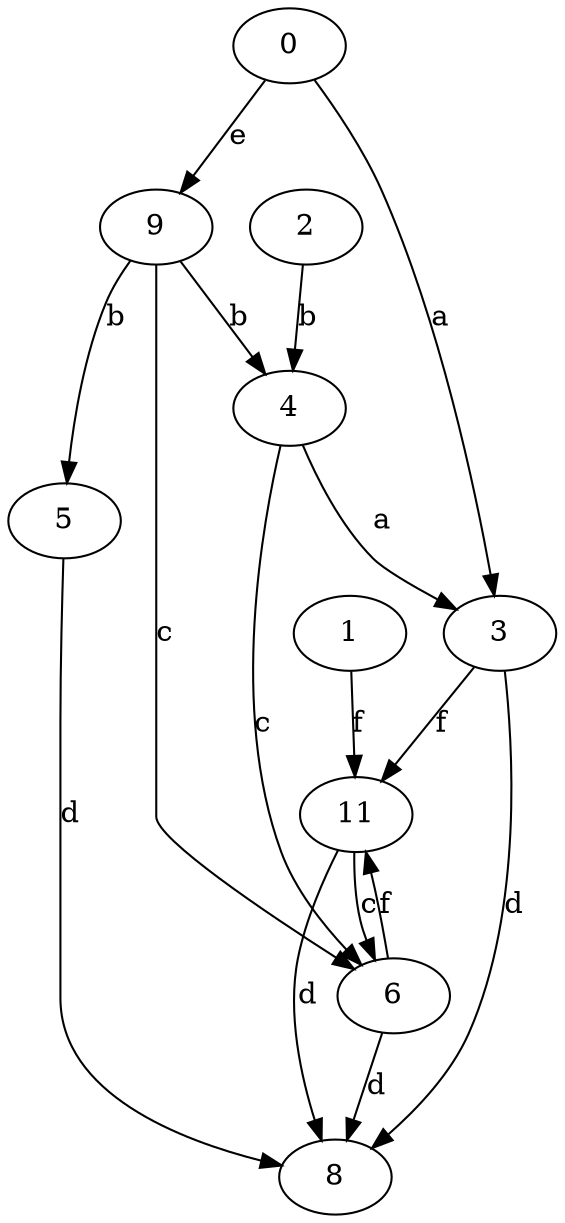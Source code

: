 strict digraph  {
1;
0;
2;
3;
4;
5;
6;
8;
9;
11;
1 -> 11  [label=f];
0 -> 3  [label=a];
0 -> 9  [label=e];
2 -> 4  [label=b];
3 -> 8  [label=d];
3 -> 11  [label=f];
4 -> 3  [label=a];
4 -> 6  [label=c];
5 -> 8  [label=d];
6 -> 8  [label=d];
6 -> 11  [label=f];
9 -> 4  [label=b];
9 -> 5  [label=b];
9 -> 6  [label=c];
11 -> 6  [label=c];
11 -> 8  [label=d];
}
